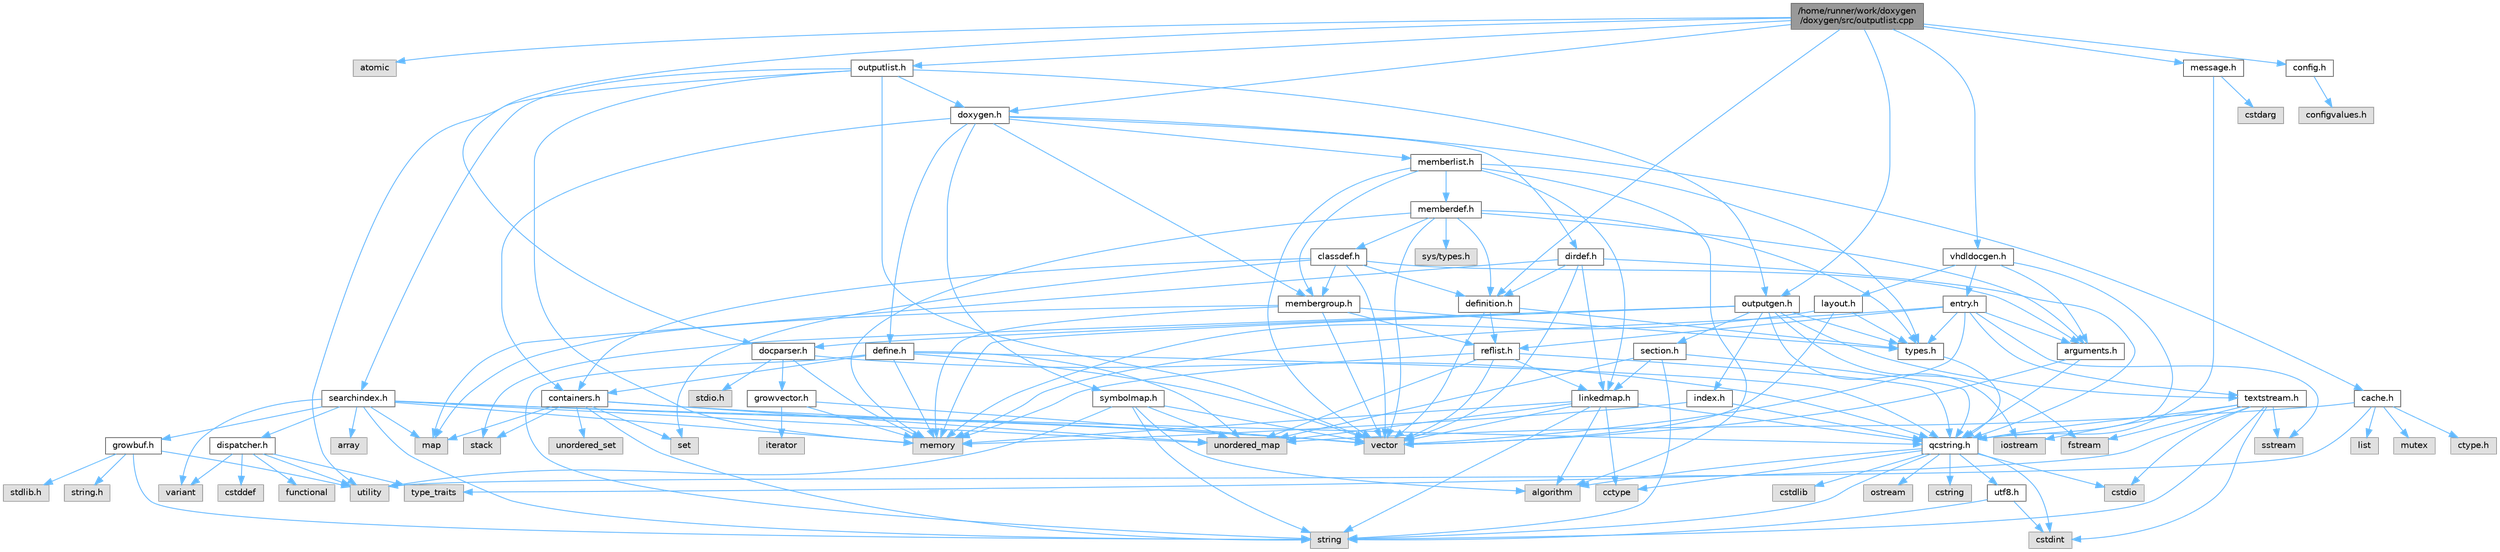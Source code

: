 digraph "/home/runner/work/doxygen/doxygen/src/outputlist.cpp"
{
 // INTERACTIVE_SVG=YES
 // LATEX_PDF_SIZE
  bgcolor="transparent";
  edge [fontname=Helvetica,fontsize=10,labelfontname=Helvetica,labelfontsize=10];
  node [fontname=Helvetica,fontsize=10,shape=box,height=0.2,width=0.4];
  Node1 [label="/home/runner/work/doxygen\l/doxygen/src/outputlist.cpp",height=0.2,width=0.4,color="gray40", fillcolor="grey60", style="filled", fontcolor="black",tooltip=" "];
  Node1 -> Node2 [color="steelblue1",style="solid"];
  Node2 [label="atomic",height=0.2,width=0.4,color="grey60", fillcolor="#E0E0E0", style="filled",tooltip=" "];
  Node1 -> Node3 [color="steelblue1",style="solid"];
  Node3 [label="outputlist.h",height=0.2,width=0.4,color="grey40", fillcolor="white", style="filled",URL="$d2/db9/outputlist_8h.html",tooltip=" "];
  Node3 -> Node4 [color="steelblue1",style="solid"];
  Node4 [label="utility",height=0.2,width=0.4,color="grey60", fillcolor="#E0E0E0", style="filled",tooltip=" "];
  Node3 -> Node5 [color="steelblue1",style="solid"];
  Node5 [label="vector",height=0.2,width=0.4,color="grey60", fillcolor="#E0E0E0", style="filled",tooltip=" "];
  Node3 -> Node6 [color="steelblue1",style="solid"];
  Node6 [label="memory",height=0.2,width=0.4,color="grey60", fillcolor="#E0E0E0", style="filled",tooltip=" "];
  Node3 -> Node7 [color="steelblue1",style="solid"];
  Node7 [label="outputgen.h",height=0.2,width=0.4,color="grey40", fillcolor="white", style="filled",URL="$df/d06/outputgen_8h.html",tooltip=" "];
  Node7 -> Node6 [color="steelblue1",style="solid"];
  Node7 -> Node8 [color="steelblue1",style="solid"];
  Node8 [label="stack",height=0.2,width=0.4,color="grey60", fillcolor="#E0E0E0", style="filled",tooltip=" "];
  Node7 -> Node9 [color="steelblue1",style="solid"];
  Node9 [label="iostream",height=0.2,width=0.4,color="grey60", fillcolor="#E0E0E0", style="filled",tooltip=" "];
  Node7 -> Node10 [color="steelblue1",style="solid"];
  Node10 [label="fstream",height=0.2,width=0.4,color="grey60", fillcolor="#E0E0E0", style="filled",tooltip=" "];
  Node7 -> Node11 [color="steelblue1",style="solid"];
  Node11 [label="types.h",height=0.2,width=0.4,color="grey40", fillcolor="white", style="filled",URL="$d9/d49/types_8h.html",tooltip="This file contains a number of basic enums and types."];
  Node11 -> Node12 [color="steelblue1",style="solid"];
  Node12 [label="qcstring.h",height=0.2,width=0.4,color="grey40", fillcolor="white", style="filled",URL="$d7/d5c/qcstring_8h.html",tooltip=" "];
  Node12 -> Node13 [color="steelblue1",style="solid"];
  Node13 [label="string",height=0.2,width=0.4,color="grey60", fillcolor="#E0E0E0", style="filled",tooltip=" "];
  Node12 -> Node14 [color="steelblue1",style="solid"];
  Node14 [label="algorithm",height=0.2,width=0.4,color="grey60", fillcolor="#E0E0E0", style="filled",tooltip=" "];
  Node12 -> Node15 [color="steelblue1",style="solid"];
  Node15 [label="cctype",height=0.2,width=0.4,color="grey60", fillcolor="#E0E0E0", style="filled",tooltip=" "];
  Node12 -> Node16 [color="steelblue1",style="solid"];
  Node16 [label="cstring",height=0.2,width=0.4,color="grey60", fillcolor="#E0E0E0", style="filled",tooltip=" "];
  Node12 -> Node17 [color="steelblue1",style="solid"];
  Node17 [label="cstdio",height=0.2,width=0.4,color="grey60", fillcolor="#E0E0E0", style="filled",tooltip=" "];
  Node12 -> Node18 [color="steelblue1",style="solid"];
  Node18 [label="cstdlib",height=0.2,width=0.4,color="grey60", fillcolor="#E0E0E0", style="filled",tooltip=" "];
  Node12 -> Node19 [color="steelblue1",style="solid"];
  Node19 [label="cstdint",height=0.2,width=0.4,color="grey60", fillcolor="#E0E0E0", style="filled",tooltip=" "];
  Node12 -> Node20 [color="steelblue1",style="solid"];
  Node20 [label="ostream",height=0.2,width=0.4,color="grey60", fillcolor="#E0E0E0", style="filled",tooltip=" "];
  Node12 -> Node21 [color="steelblue1",style="solid"];
  Node21 [label="utf8.h",height=0.2,width=0.4,color="grey40", fillcolor="white", style="filled",URL="$db/d7c/utf8_8h.html",tooltip="Various UTF8 related helper functions."];
  Node21 -> Node19 [color="steelblue1",style="solid"];
  Node21 -> Node13 [color="steelblue1",style="solid"];
  Node7 -> Node22 [color="steelblue1",style="solid"];
  Node22 [label="index.h",height=0.2,width=0.4,color="grey40", fillcolor="white", style="filled",URL="$d1/db5/index_8h.html",tooltip=" "];
  Node22 -> Node6 [color="steelblue1",style="solid"];
  Node22 -> Node12 [color="steelblue1",style="solid"];
  Node7 -> Node23 [color="steelblue1",style="solid"];
  Node23 [label="section.h",height=0.2,width=0.4,color="grey40", fillcolor="white", style="filled",URL="$d1/d2a/section_8h.html",tooltip=" "];
  Node23 -> Node13 [color="steelblue1",style="solid"];
  Node23 -> Node24 [color="steelblue1",style="solid"];
  Node24 [label="unordered_map",height=0.2,width=0.4,color="grey60", fillcolor="#E0E0E0", style="filled",tooltip=" "];
  Node23 -> Node12 [color="steelblue1",style="solid"];
  Node23 -> Node25 [color="steelblue1",style="solid"];
  Node25 [label="linkedmap.h",height=0.2,width=0.4,color="grey40", fillcolor="white", style="filled",URL="$da/de1/linkedmap_8h.html",tooltip=" "];
  Node25 -> Node24 [color="steelblue1",style="solid"];
  Node25 -> Node5 [color="steelblue1",style="solid"];
  Node25 -> Node6 [color="steelblue1",style="solid"];
  Node25 -> Node13 [color="steelblue1",style="solid"];
  Node25 -> Node14 [color="steelblue1",style="solid"];
  Node25 -> Node15 [color="steelblue1",style="solid"];
  Node25 -> Node12 [color="steelblue1",style="solid"];
  Node7 -> Node26 [color="steelblue1",style="solid"];
  Node26 [label="textstream.h",height=0.2,width=0.4,color="grey40", fillcolor="white", style="filled",URL="$d4/d7d/textstream_8h.html",tooltip=" "];
  Node26 -> Node13 [color="steelblue1",style="solid"];
  Node26 -> Node9 [color="steelblue1",style="solid"];
  Node26 -> Node27 [color="steelblue1",style="solid"];
  Node27 [label="sstream",height=0.2,width=0.4,color="grey60", fillcolor="#E0E0E0", style="filled",tooltip=" "];
  Node26 -> Node19 [color="steelblue1",style="solid"];
  Node26 -> Node17 [color="steelblue1",style="solid"];
  Node26 -> Node10 [color="steelblue1",style="solid"];
  Node26 -> Node28 [color="steelblue1",style="solid"];
  Node28 [label="type_traits",height=0.2,width=0.4,color="grey60", fillcolor="#E0E0E0", style="filled",tooltip=" "];
  Node26 -> Node12 [color="steelblue1",style="solid"];
  Node7 -> Node29 [color="steelblue1",style="solid"];
  Node29 [label="docparser.h",height=0.2,width=0.4,color="grey40", fillcolor="white", style="filled",URL="$de/d9c/docparser_8h.html",tooltip=" "];
  Node29 -> Node30 [color="steelblue1",style="solid"];
  Node30 [label="stdio.h",height=0.2,width=0.4,color="grey60", fillcolor="#E0E0E0", style="filled",tooltip=" "];
  Node29 -> Node6 [color="steelblue1",style="solid"];
  Node29 -> Node12 [color="steelblue1",style="solid"];
  Node29 -> Node31 [color="steelblue1",style="solid"];
  Node31 [label="growvector.h",height=0.2,width=0.4,color="grey40", fillcolor="white", style="filled",URL="$d7/d50/growvector_8h.html",tooltip=" "];
  Node31 -> Node5 [color="steelblue1",style="solid"];
  Node31 -> Node6 [color="steelblue1",style="solid"];
  Node31 -> Node32 [color="steelblue1",style="solid"];
  Node32 [label="iterator",height=0.2,width=0.4,color="grey60", fillcolor="#E0E0E0", style="filled",tooltip=" "];
  Node3 -> Node33 [color="steelblue1",style="solid"];
  Node33 [label="searchindex.h",height=0.2,width=0.4,color="grey40", fillcolor="white", style="filled",URL="$de/d07/searchindex_8h.html",tooltip="Web server based search engine."];
  Node33 -> Node6 [color="steelblue1",style="solid"];
  Node33 -> Node5 [color="steelblue1",style="solid"];
  Node33 -> Node34 [color="steelblue1",style="solid"];
  Node34 [label="map",height=0.2,width=0.4,color="grey60", fillcolor="#E0E0E0", style="filled",tooltip=" "];
  Node33 -> Node24 [color="steelblue1",style="solid"];
  Node33 -> Node13 [color="steelblue1",style="solid"];
  Node33 -> Node35 [color="steelblue1",style="solid"];
  Node35 [label="array",height=0.2,width=0.4,color="grey60", fillcolor="#E0E0E0", style="filled",tooltip=" "];
  Node33 -> Node36 [color="steelblue1",style="solid"];
  Node36 [label="variant",height=0.2,width=0.4,color="grey60", fillcolor="#E0E0E0", style="filled",tooltip=" "];
  Node33 -> Node12 [color="steelblue1",style="solid"];
  Node33 -> Node37 [color="steelblue1",style="solid"];
  Node37 [label="growbuf.h",height=0.2,width=0.4,color="grey40", fillcolor="white", style="filled",URL="$dd/d72/growbuf_8h.html",tooltip=" "];
  Node37 -> Node4 [color="steelblue1",style="solid"];
  Node37 -> Node38 [color="steelblue1",style="solid"];
  Node38 [label="stdlib.h",height=0.2,width=0.4,color="grey60", fillcolor="#E0E0E0", style="filled",tooltip=" "];
  Node37 -> Node39 [color="steelblue1",style="solid"];
  Node39 [label="string.h",height=0.2,width=0.4,color="grey60", fillcolor="#E0E0E0", style="filled",tooltip=" "];
  Node37 -> Node13 [color="steelblue1",style="solid"];
  Node33 -> Node40 [color="steelblue1",style="solid"];
  Node40 [label="dispatcher.h",height=0.2,width=0.4,color="grey40", fillcolor="white", style="filled",URL="$da/d73/dispatcher_8h.html",tooltip=" "];
  Node40 -> Node41 [color="steelblue1",style="solid"];
  Node41 [label="cstddef",height=0.2,width=0.4,color="grey60", fillcolor="#E0E0E0", style="filled",tooltip=" "];
  Node40 -> Node4 [color="steelblue1",style="solid"];
  Node40 -> Node42 [color="steelblue1",style="solid"];
  Node42 [label="functional",height=0.2,width=0.4,color="grey60", fillcolor="#E0E0E0", style="filled",tooltip=" "];
  Node40 -> Node36 [color="steelblue1",style="solid"];
  Node40 -> Node28 [color="steelblue1",style="solid"];
  Node3 -> Node43 [color="steelblue1",style="solid"];
  Node43 [label="doxygen.h",height=0.2,width=0.4,color="grey40", fillcolor="white", style="filled",URL="$d1/da1/doxygen_8h.html",tooltip=" "];
  Node43 -> Node44 [color="steelblue1",style="solid"];
  Node44 [label="containers.h",height=0.2,width=0.4,color="grey40", fillcolor="white", style="filled",URL="$d5/d75/containers_8h.html",tooltip=" "];
  Node44 -> Node5 [color="steelblue1",style="solid"];
  Node44 -> Node13 [color="steelblue1",style="solid"];
  Node44 -> Node45 [color="steelblue1",style="solid"];
  Node45 [label="set",height=0.2,width=0.4,color="grey60", fillcolor="#E0E0E0", style="filled",tooltip=" "];
  Node44 -> Node34 [color="steelblue1",style="solid"];
  Node44 -> Node46 [color="steelblue1",style="solid"];
  Node46 [label="unordered_set",height=0.2,width=0.4,color="grey60", fillcolor="#E0E0E0", style="filled",tooltip=" "];
  Node44 -> Node24 [color="steelblue1",style="solid"];
  Node44 -> Node8 [color="steelblue1",style="solid"];
  Node43 -> Node47 [color="steelblue1",style="solid"];
  Node47 [label="membergroup.h",height=0.2,width=0.4,color="grey40", fillcolor="white", style="filled",URL="$d9/d11/membergroup_8h.html",tooltip=" "];
  Node47 -> Node5 [color="steelblue1",style="solid"];
  Node47 -> Node34 [color="steelblue1",style="solid"];
  Node47 -> Node6 [color="steelblue1",style="solid"];
  Node47 -> Node11 [color="steelblue1",style="solid"];
  Node47 -> Node48 [color="steelblue1",style="solid"];
  Node48 [label="reflist.h",height=0.2,width=0.4,color="grey40", fillcolor="white", style="filled",URL="$d1/d02/reflist_8h.html",tooltip=" "];
  Node48 -> Node5 [color="steelblue1",style="solid"];
  Node48 -> Node24 [color="steelblue1",style="solid"];
  Node48 -> Node6 [color="steelblue1",style="solid"];
  Node48 -> Node12 [color="steelblue1",style="solid"];
  Node48 -> Node25 [color="steelblue1",style="solid"];
  Node43 -> Node49 [color="steelblue1",style="solid"];
  Node49 [label="dirdef.h",height=0.2,width=0.4,color="grey40", fillcolor="white", style="filled",URL="$d6/d15/dirdef_8h.html",tooltip=" "];
  Node49 -> Node5 [color="steelblue1",style="solid"];
  Node49 -> Node34 [color="steelblue1",style="solid"];
  Node49 -> Node12 [color="steelblue1",style="solid"];
  Node49 -> Node25 [color="steelblue1",style="solid"];
  Node49 -> Node50 [color="steelblue1",style="solid"];
  Node50 [label="definition.h",height=0.2,width=0.4,color="grey40", fillcolor="white", style="filled",URL="$df/da1/definition_8h.html",tooltip=" "];
  Node50 -> Node5 [color="steelblue1",style="solid"];
  Node50 -> Node11 [color="steelblue1",style="solid"];
  Node50 -> Node48 [color="steelblue1",style="solid"];
  Node43 -> Node51 [color="steelblue1",style="solid"];
  Node51 [label="memberlist.h",height=0.2,width=0.4,color="grey40", fillcolor="white", style="filled",URL="$dd/d78/memberlist_8h.html",tooltip=" "];
  Node51 -> Node5 [color="steelblue1",style="solid"];
  Node51 -> Node14 [color="steelblue1",style="solid"];
  Node51 -> Node52 [color="steelblue1",style="solid"];
  Node52 [label="memberdef.h",height=0.2,width=0.4,color="grey40", fillcolor="white", style="filled",URL="$d4/d46/memberdef_8h.html",tooltip=" "];
  Node52 -> Node5 [color="steelblue1",style="solid"];
  Node52 -> Node6 [color="steelblue1",style="solid"];
  Node52 -> Node53 [color="steelblue1",style="solid"];
  Node53 [label="sys/types.h",height=0.2,width=0.4,color="grey60", fillcolor="#E0E0E0", style="filled",tooltip=" "];
  Node52 -> Node11 [color="steelblue1",style="solid"];
  Node52 -> Node50 [color="steelblue1",style="solid"];
  Node52 -> Node54 [color="steelblue1",style="solid"];
  Node54 [label="arguments.h",height=0.2,width=0.4,color="grey40", fillcolor="white", style="filled",URL="$df/d9b/arguments_8h.html",tooltip=" "];
  Node54 -> Node5 [color="steelblue1",style="solid"];
  Node54 -> Node12 [color="steelblue1",style="solid"];
  Node52 -> Node55 [color="steelblue1",style="solid"];
  Node55 [label="classdef.h",height=0.2,width=0.4,color="grey40", fillcolor="white", style="filled",URL="$d1/da6/classdef_8h.html",tooltip=" "];
  Node55 -> Node5 [color="steelblue1",style="solid"];
  Node55 -> Node45 [color="steelblue1",style="solid"];
  Node55 -> Node44 [color="steelblue1",style="solid"];
  Node55 -> Node50 [color="steelblue1",style="solid"];
  Node55 -> Node54 [color="steelblue1",style="solid"];
  Node55 -> Node47 [color="steelblue1",style="solid"];
  Node51 -> Node25 [color="steelblue1",style="solid"];
  Node51 -> Node11 [color="steelblue1",style="solid"];
  Node51 -> Node47 [color="steelblue1",style="solid"];
  Node43 -> Node56 [color="steelblue1",style="solid"];
  Node56 [label="define.h",height=0.2,width=0.4,color="grey40", fillcolor="white", style="filled",URL="$df/d67/define_8h.html",tooltip=" "];
  Node56 -> Node5 [color="steelblue1",style="solid"];
  Node56 -> Node6 [color="steelblue1",style="solid"];
  Node56 -> Node13 [color="steelblue1",style="solid"];
  Node56 -> Node24 [color="steelblue1",style="solid"];
  Node56 -> Node12 [color="steelblue1",style="solid"];
  Node56 -> Node44 [color="steelblue1",style="solid"];
  Node43 -> Node57 [color="steelblue1",style="solid"];
  Node57 [label="cache.h",height=0.2,width=0.4,color="grey40", fillcolor="white", style="filled",URL="$d3/d26/cache_8h.html",tooltip=" "];
  Node57 -> Node58 [color="steelblue1",style="solid"];
  Node58 [label="list",height=0.2,width=0.4,color="grey60", fillcolor="#E0E0E0", style="filled",tooltip=" "];
  Node57 -> Node24 [color="steelblue1",style="solid"];
  Node57 -> Node59 [color="steelblue1",style="solid"];
  Node59 [label="mutex",height=0.2,width=0.4,color="grey60", fillcolor="#E0E0E0", style="filled",tooltip=" "];
  Node57 -> Node4 [color="steelblue1",style="solid"];
  Node57 -> Node60 [color="steelblue1",style="solid"];
  Node60 [label="ctype.h",height=0.2,width=0.4,color="grey60", fillcolor="#E0E0E0", style="filled",tooltip=" "];
  Node43 -> Node61 [color="steelblue1",style="solid"];
  Node61 [label="symbolmap.h",height=0.2,width=0.4,color="grey40", fillcolor="white", style="filled",URL="$d7/ddd/symbolmap_8h.html",tooltip=" "];
  Node61 -> Node14 [color="steelblue1",style="solid"];
  Node61 -> Node24 [color="steelblue1",style="solid"];
  Node61 -> Node5 [color="steelblue1",style="solid"];
  Node61 -> Node13 [color="steelblue1",style="solid"];
  Node61 -> Node4 [color="steelblue1",style="solid"];
  Node1 -> Node7 [color="steelblue1",style="solid"];
  Node1 -> Node62 [color="steelblue1",style="solid"];
  Node62 [label="config.h",height=0.2,width=0.4,color="grey40", fillcolor="white", style="filled",URL="$db/d16/config_8h.html",tooltip=" "];
  Node62 -> Node63 [color="steelblue1",style="solid"];
  Node63 [label="configvalues.h",height=0.2,width=0.4,color="grey60", fillcolor="#E0E0E0", style="filled",tooltip=" "];
  Node1 -> Node64 [color="steelblue1",style="solid"];
  Node64 [label="message.h",height=0.2,width=0.4,color="grey40", fillcolor="white", style="filled",URL="$d2/d0d/message_8h.html",tooltip=" "];
  Node64 -> Node65 [color="steelblue1",style="solid"];
  Node65 [label="cstdarg",height=0.2,width=0.4,color="grey60", fillcolor="#E0E0E0", style="filled",tooltip=" "];
  Node64 -> Node12 [color="steelblue1",style="solid"];
  Node1 -> Node50 [color="steelblue1",style="solid"];
  Node1 -> Node29 [color="steelblue1",style="solid"];
  Node1 -> Node66 [color="steelblue1",style="solid"];
  Node66 [label="vhdldocgen.h",height=0.2,width=0.4,color="grey40", fillcolor="white", style="filled",URL="$dd/dec/vhdldocgen_8h.html",tooltip=" "];
  Node66 -> Node12 [color="steelblue1",style="solid"];
  Node66 -> Node67 [color="steelblue1",style="solid"];
  Node67 [label="layout.h",height=0.2,width=0.4,color="grey40", fillcolor="white", style="filled",URL="$db/d51/layout_8h.html",tooltip=" "];
  Node67 -> Node6 [color="steelblue1",style="solid"];
  Node67 -> Node5 [color="steelblue1",style="solid"];
  Node67 -> Node11 [color="steelblue1",style="solid"];
  Node66 -> Node54 [color="steelblue1",style="solid"];
  Node66 -> Node68 [color="steelblue1",style="solid"];
  Node68 [label="entry.h",height=0.2,width=0.4,color="grey40", fillcolor="white", style="filled",URL="$d1/dc6/entry_8h.html",tooltip=" "];
  Node68 -> Node5 [color="steelblue1",style="solid"];
  Node68 -> Node6 [color="steelblue1",style="solid"];
  Node68 -> Node27 [color="steelblue1",style="solid"];
  Node68 -> Node11 [color="steelblue1",style="solid"];
  Node68 -> Node54 [color="steelblue1",style="solid"];
  Node68 -> Node48 [color="steelblue1",style="solid"];
  Node68 -> Node26 [color="steelblue1",style="solid"];
  Node1 -> Node43 [color="steelblue1",style="solid"];
}
